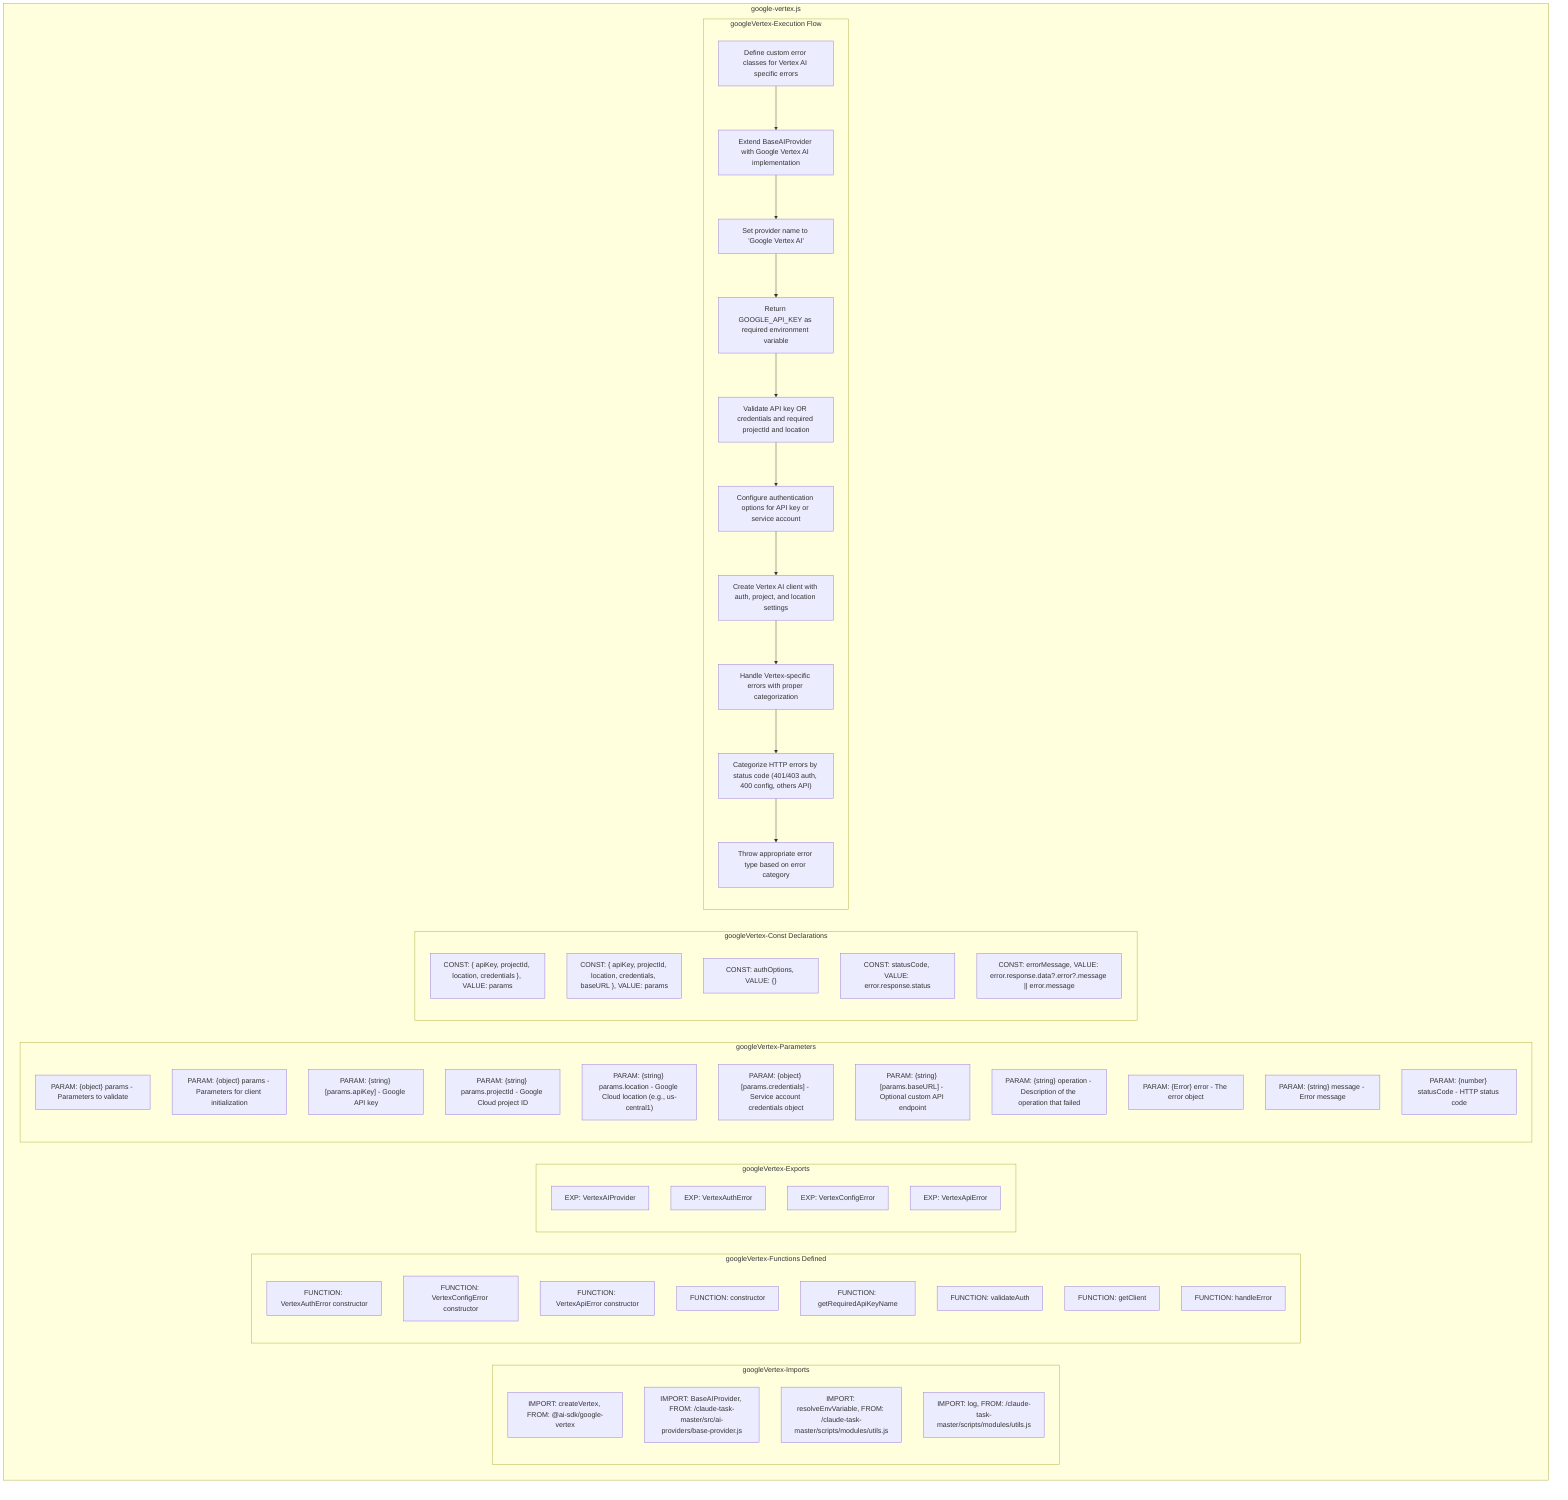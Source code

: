 flowchart TB
    subgraph googleVertex-Imports["googleVertex-Imports"]
        I1["IMPORT: createVertex, FROM: @ai-sdk/google-vertex"]
        I2["IMPORT: BaseAIProvider, FROM: /claude-task-master/src/ai-providers/base-provider.js"]
        I3["IMPORT: resolveEnvVariable, FROM: /claude-task-master/scripts/modules/utils.js"]
        I4["IMPORT: log, FROM: /claude-task-master/scripts/modules/utils.js"]
    end
    
    subgraph googleVertex-FunctionsDefined["googleVertex-Functions Defined"]
        FU1["FUNCTION: VertexAuthError constructor"]
        FU2["FUNCTION: VertexConfigError constructor"]
        FU3["FUNCTION: VertexApiError constructor"]
        FU4["FUNCTION: constructor"]
        FU5["FUNCTION: getRequiredApiKeyName"]
        FU6["FUNCTION: validateAuth"]
        FU7["FUNCTION: getClient"]
        FU8["FUNCTION: handleError"]
    end
    
    subgraph googleVertex-Exports["googleVertex-Exports"]
        E1["EXP: VertexAIProvider"]
        E2["EXP: VertexAuthError"]
        E3["EXP: VertexConfigError"] 
        E4["EXP: VertexApiError"]
    end
    
    subgraph googleVertex-Parameters["googleVertex-Parameters"]
        P1["PARAM: {object} params - Parameters to validate"]
        P2["PARAM: {object} params - Parameters for client initialization"]
        P3["PARAM: {string} [params.apiKey] - Google API key"]
        P4["PARAM: {string} params.projectId - Google Cloud project ID"]
        P5["PARAM: {string} params.location - Google Cloud location (e.g., us-central1)"]
        P6["PARAM: {object} [params.credentials] - Service account credentials object"]
        P7["PARAM: {string} [params.baseURL] - Optional custom API endpoint"]
        P8["PARAM: {string} operation - Description of the operation that failed"]
        P9["PARAM: {Error} error - The error object"]
        P10["PARAM: {string} message - Error message"]
        P11["PARAM: {number} statusCode - HTTP status code"]
    end
    
    subgraph googleVertex-Constants["googleVertex-Const Declarations"]
        C1["CONST: { apiKey, projectId, location, credentials }, VALUE: params"]
        C2["CONST: { apiKey, projectId, location, credentials, baseURL }, VALUE: params"]
        C3["CONST: authOptions, VALUE: {}"]
        C4["CONST: statusCode, VALUE: error.response.status"]
        C5["CONST: errorMessage, VALUE: error.response.data?.error?.message || error.message"]
    end
    
    subgraph googleVertex-ExecutionFlow["googleVertex-Execution Flow"]
        FL1["Define custom error classes for Vertex AI specific errors"]
        FL2["Extend BaseAIProvider with Google Vertex AI implementation"]
        FL3["Set provider name to 'Google Vertex AI'"]
        FL4["Return GOOGLE_API_KEY as required environment variable"]
        FL5["Validate API key OR credentials and required projectId and location"]
        FL6["Configure authentication options for API key or service account"]
        FL7["Create Vertex AI client with auth, project, and location settings"]
        FL8["Handle Vertex-specific errors with proper categorization"]
        FL9["Categorize HTTP errors by status code (401/403 auth, 400 config, others API)"]
        FL10["Throw appropriate error type based on error category"]
    end
    
    subgraph googleVertex["google-vertex.js"]
        googleVertex-Imports
        googleVertex-FunctionsDefined
        googleVertex-Exports
        googleVertex-Parameters
        googleVertex-Constants
        googleVertex-ExecutionFlow
    end
    
    FL1 --> FL2
    FL2 --> FL3
    FL3 --> FL4
    FL4 --> FL5
    FL5 --> FL6
    FL6 --> FL7
    FL7 --> FL8
    FL8 --> FL9
    FL9 --> FL10
